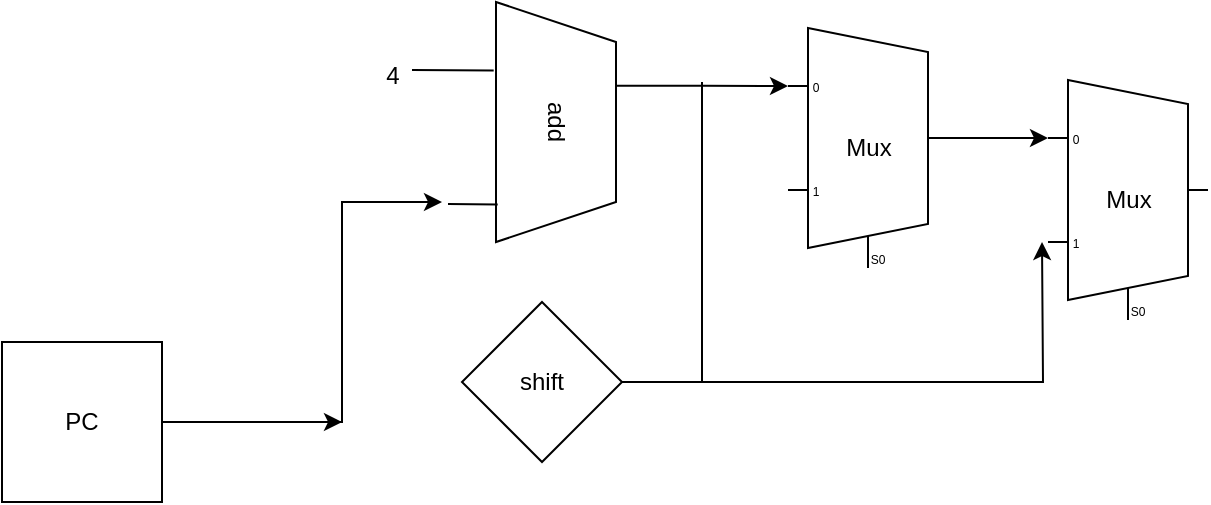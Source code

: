 <mxfile version="16.6.4" type="github">
  <diagram id="QS9KMBKaAERe8l9Y9Lax" name="Page-1">
    <mxGraphModel dx="815" dy="806" grid="1" gridSize="10" guides="1" tooltips="1" connect="1" arrows="1" fold="1" page="1" pageScale="1" pageWidth="850" pageHeight="1100" math="0" shadow="0">
      <root>
        <mxCell id="0" />
        <mxCell id="1" parent="0" />
        <mxCell id="oylmR4pLxYia0qEO0QHr-10" style="edgeStyle=orthogonalEdgeStyle;rounded=0;orthogonalLoop=1;jettySize=auto;html=1;" edge="1" parent="1" source="oylmR4pLxYia0qEO0QHr-1">
          <mxGeometry relative="1" as="geometry">
            <mxPoint x="360" y="210" as="targetPoint" />
            <Array as="points">
              <mxPoint x="310" y="320" />
              <mxPoint x="310" y="210" />
            </Array>
          </mxGeometry>
        </mxCell>
        <mxCell id="oylmR4pLxYia0qEO0QHr-11" style="edgeStyle=orthogonalEdgeStyle;rounded=0;orthogonalLoop=1;jettySize=auto;html=1;" edge="1" parent="1" source="oylmR4pLxYia0qEO0QHr-1">
          <mxGeometry relative="1" as="geometry">
            <mxPoint x="310" y="320" as="targetPoint" />
          </mxGeometry>
        </mxCell>
        <mxCell id="oylmR4pLxYia0qEO0QHr-1" value="PC" style="whiteSpace=wrap;html=1;aspect=fixed;" vertex="1" parent="1">
          <mxGeometry x="140" y="280" width="80" height="80" as="geometry" />
        </mxCell>
        <mxCell id="oylmR4pLxYia0qEO0QHr-2" value="Mux" style="shadow=0;dashed=0;align=center;html=1;strokeWidth=1;shape=mxgraph.electrical.abstract.mux2;" vertex="1" parent="1">
          <mxGeometry x="663" y="149" width="80" height="120" as="geometry" />
        </mxCell>
        <mxCell id="oylmR4pLxYia0qEO0QHr-4" style="edgeStyle=orthogonalEdgeStyle;rounded=0;orthogonalLoop=1;jettySize=auto;html=1;entryX=0;entryY=0.65;entryDx=0;entryDy=3;entryPerimeter=0;exitX=1;exitY=0.5;exitDx=0;exitDy=-5;exitPerimeter=0;" edge="1" parent="1" source="oylmR4pLxYia0qEO0QHr-3">
          <mxGeometry relative="1" as="geometry">
            <mxPoint x="613" y="197" as="sourcePoint" />
            <mxPoint x="663" y="178" as="targetPoint" />
            <Array as="points" />
          </mxGeometry>
        </mxCell>
        <mxCell id="oylmR4pLxYia0qEO0QHr-6" style="edgeStyle=orthogonalEdgeStyle;rounded=0;orthogonalLoop=1;jettySize=auto;html=1;exitX=0.349;exitY=0.003;exitDx=0;exitDy=0;exitPerimeter=0;entryX=0;entryY=0.217;entryDx=0;entryDy=3;entryPerimeter=0;" edge="1" parent="1" source="oylmR4pLxYia0qEO0QHr-5" target="oylmR4pLxYia0qEO0QHr-3">
          <mxGeometry relative="1" as="geometry" />
        </mxCell>
        <mxCell id="oylmR4pLxYia0qEO0QHr-3" value="Mux" style="shadow=0;dashed=0;align=center;html=1;strokeWidth=1;shape=mxgraph.electrical.abstract.mux2;" vertex="1" parent="1">
          <mxGeometry x="533" y="123" width="80" height="120" as="geometry" />
        </mxCell>
        <mxCell id="oylmR4pLxYia0qEO0QHr-5" value="add" style="shape=trapezoid;perimeter=trapezoidPerimeter;whiteSpace=wrap;html=1;fixedSize=1;rotation=90;" vertex="1" parent="1">
          <mxGeometry x="357" y="140" width="120" height="60" as="geometry" />
        </mxCell>
        <mxCell id="oylmR4pLxYia0qEO0QHr-7" value="" style="endArrow=none;html=1;rounded=0;entryX=0.844;entryY=0.986;entryDx=0;entryDy=0;entryPerimeter=0;" edge="1" parent="1" target="oylmR4pLxYia0qEO0QHr-5">
          <mxGeometry width="50" height="50" relative="1" as="geometry">
            <mxPoint x="363" y="211" as="sourcePoint" />
            <mxPoint x="593" y="440" as="targetPoint" />
            <Array as="points" />
          </mxGeometry>
        </mxCell>
        <mxCell id="oylmR4pLxYia0qEO0QHr-8" value="" style="endArrow=none;html=1;rounded=0;entryX=0.844;entryY=0.986;entryDx=0;entryDy=0;entryPerimeter=0;" edge="1" parent="1">
          <mxGeometry width="50" height="50" relative="1" as="geometry">
            <mxPoint x="345" y="144.0" as="sourcePoint" />
            <mxPoint x="385.84" y="144.28" as="targetPoint" />
            <Array as="points" />
          </mxGeometry>
        </mxCell>
        <mxCell id="oylmR4pLxYia0qEO0QHr-9" value="4" style="text;html=1;align=center;verticalAlign=middle;resizable=0;points=[];autosize=1;strokeColor=none;fillColor=none;" vertex="1" parent="1">
          <mxGeometry x="325" y="137" width="20" height="20" as="geometry" />
        </mxCell>
        <mxCell id="oylmR4pLxYia0qEO0QHr-14" style="edgeStyle=orthogonalEdgeStyle;rounded=0;orthogonalLoop=1;jettySize=auto;html=1;" edge="1" parent="1" source="oylmR4pLxYia0qEO0QHr-13">
          <mxGeometry relative="1" as="geometry">
            <mxPoint x="660" y="230" as="targetPoint" />
          </mxGeometry>
        </mxCell>
        <mxCell id="oylmR4pLxYia0qEO0QHr-13" value="shift" style="rhombus;whiteSpace=wrap;html=1;" vertex="1" parent="1">
          <mxGeometry x="370" y="260" width="80" height="80" as="geometry" />
        </mxCell>
        <mxCell id="oylmR4pLxYia0qEO0QHr-16" value="" style="endArrow=none;html=1;rounded=0;" edge="1" parent="1">
          <mxGeometry width="50" height="50" relative="1" as="geometry">
            <mxPoint x="490" y="300" as="sourcePoint" />
            <mxPoint x="490" y="150" as="targetPoint" />
            <Array as="points">
              <mxPoint x="490" y="230" />
            </Array>
          </mxGeometry>
        </mxCell>
      </root>
    </mxGraphModel>
  </diagram>
</mxfile>
